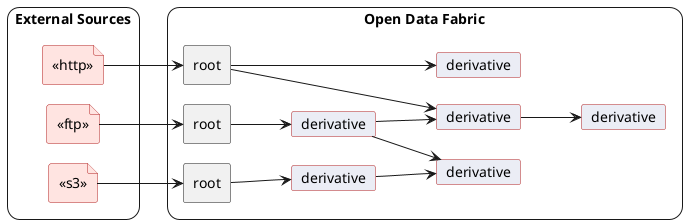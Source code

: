 @startuml dataset_kinds
left to right direction

skinparam rectangle {
    roundCorner 25
}

skinparam file {
    BorderColor FireBrick
    BackgroundColor MistyRose
}

skinparam card {
    BorderColor FireBrick
    BackgroundColor EBEDF5
}

skinparam nodesep 20
skinparam ranksep 60

rectangle "External Sources" {
    file "<<http>>" as http
    file "<<ftp>>" as ftp
    file "<<s3>>" as s3
}

rectangle "Open Data Fabric" {
    agent "root" as root1
    agent "root" as root2
    agent "root" as root3
    card "derivative" as derivative1
    card "derivative" as derivative2
    card "derivative" as derivative3
    card "derivative" as derivative4
    card "derivative" as derivative5
    card "derivative" as derivative6
}

http --> root1
ftp --> root2
s3 --> root3

root1 ---> derivative1
root1 ---> derivative3
root2 --> derivative2
root3 --> derivative4

derivative2 --> derivative3
derivative2 --> derivative5
derivative4 --> derivative5
derivative3 --> derivative6
'derivative4 --> derivative6

@enduml